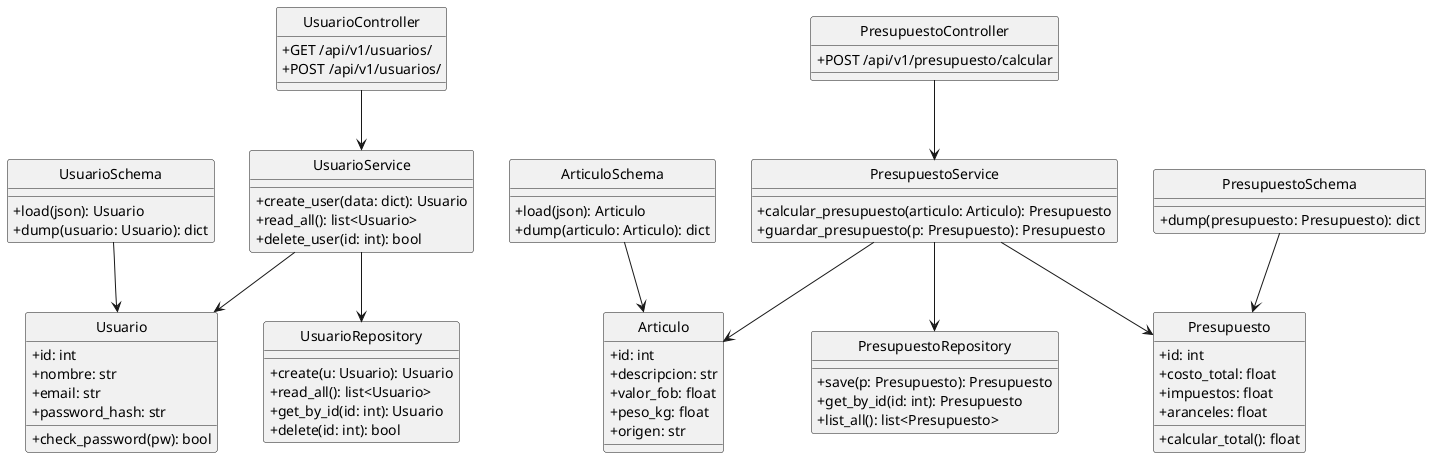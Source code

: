 @startuml
skinparam style strictuml
skinparam classAttributeIconSize 0

' =============================
' MODELOS (ORM / NEGOCIO)
' =============================
class Usuario {
    +id: int
    +nombre: str
    +email: str
    +password_hash: str
    +check_password(pw): bool
}

class Articulo {
    +id: int
    +descripcion: str
    +valor_fob: float
    +peso_kg: float
    +origen: str
}

class Presupuesto {
    +id: int
    +costo_total: float
    +impuestos: float
    +aranceles: float
    +calcular_total(): float
}

' =============================
' SCHEMAS (Marshmallow)
' =============================
class UsuarioSchema {
    +load(json): Usuario
    +dump(usuario: Usuario): dict
}

class ArticuloSchema {
    +load(json): Articulo
    +dump(articulo: Articulo): dict
}

class PresupuestoSchema {
    +dump(presupuesto: Presupuesto): dict
}

' =============================
' REPOSITORY (Persistencia)
' =============================
class PresupuestoRepository {
    +save(p: Presupuesto): Presupuesto
    +get_by_id(id: int): Presupuesto
    +list_all(): list<Presupuesto>
}

class UsuarioRepository {
    +create(u: Usuario): Usuario
    +read_all(): list<Usuario>
    +get_by_id(id: int): Usuario
    +delete(id: int): bool
}

' =============================
' SERVICE (Lógica de negocio)
' =============================
class PresupuestoService {
    +calcular_presupuesto(articulo: Articulo): Presupuesto
    +guardar_presupuesto(p: Presupuesto): Presupuesto
}

class UsuarioService {
    +create_user(data: dict): Usuario
    +read_all(): list<Usuario>
    +delete_user(id: int): bool
}

' =============================
' CONTROLLER (Flask Blueprint)
' =============================
class PresupuestoController {
    +POST /api/v1/presupuesto/calcular
}

class UsuarioController {
    +GET /api/v1/usuarios/
    +POST /api/v1/usuarios/
}

' =============================
' RELACIONES
' =============================

' Controller usa Service
PresupuestoController --> PresupuestoService
UsuarioController --> UsuarioService

' Service usa Repository
PresupuestoService --> PresupuestoRepository
UsuarioService --> UsuarioRepository

' Service crea / devuelve modelos
PresupuestoService --> Presupuesto
PresupuestoService --> Articulo
UsuarioService --> Usuario

' Schemas crean/serializan modelos
UsuarioSchema --> Usuario
ArticuloSchema --> Articulo
PresupuestoSchema --> Presupuesto

@enduml
